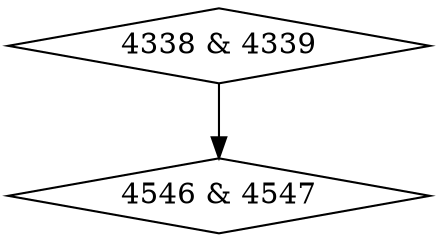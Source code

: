 digraph {
0 [label = "4338 & 4339", shape = diamond];
1 [label = "4546 & 4547", shape = diamond];
0->1;
}

